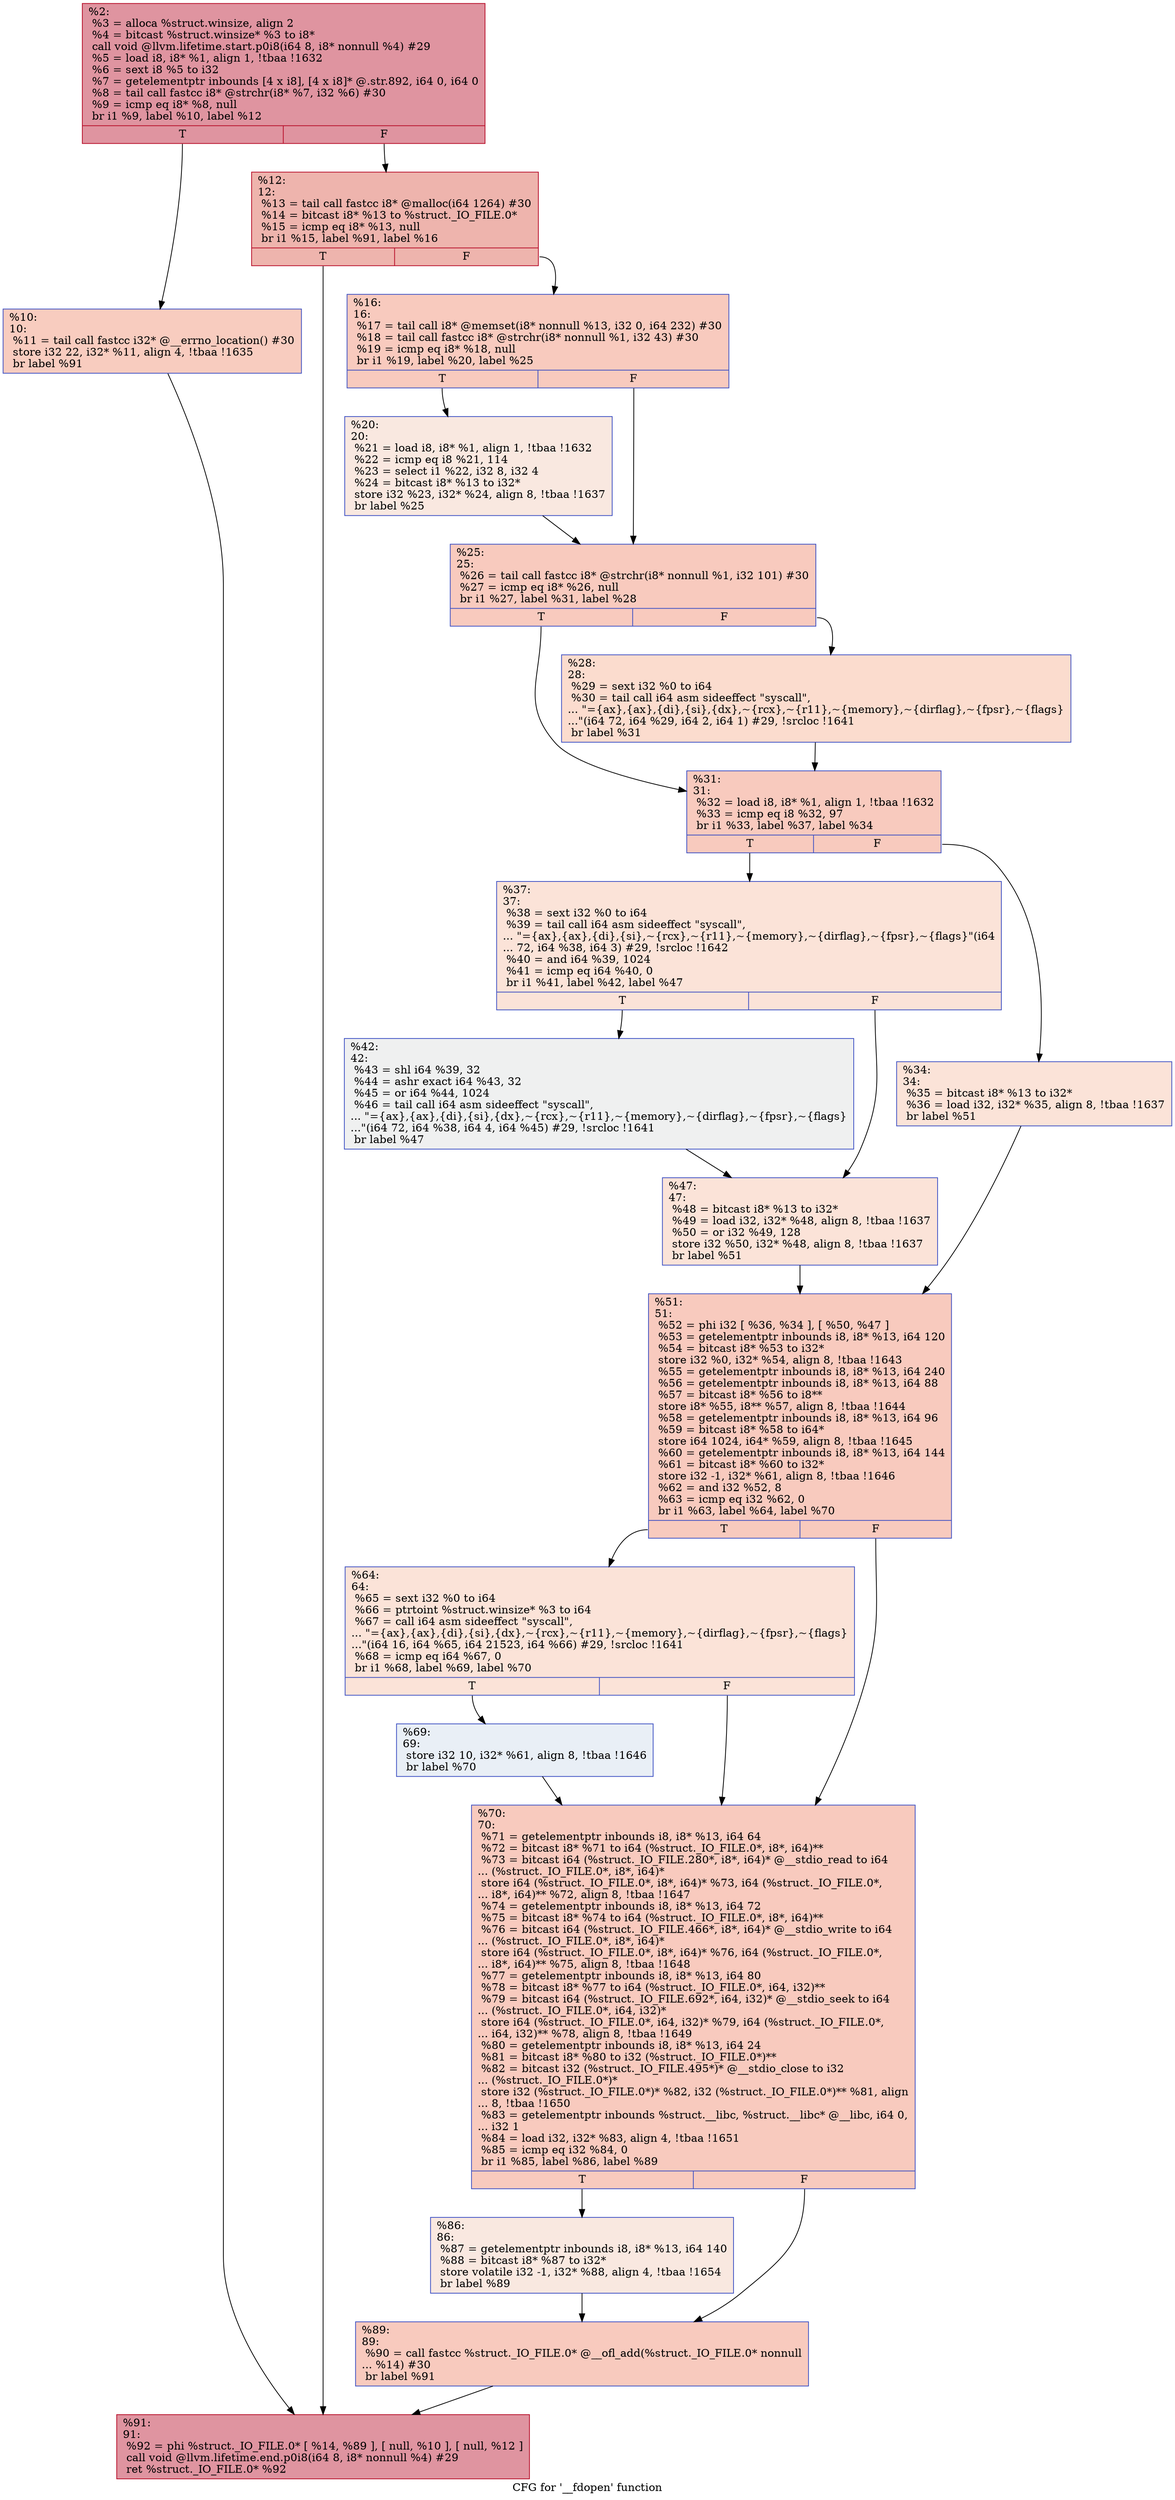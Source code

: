digraph "CFG for '__fdopen' function" {
	label="CFG for '__fdopen' function";

	Node0x189aa60 [shape=record,color="#b70d28ff", style=filled, fillcolor="#b70d2870",label="{%2:\l  %3 = alloca %struct.winsize, align 2\l  %4 = bitcast %struct.winsize* %3 to i8*\l  call void @llvm.lifetime.start.p0i8(i64 8, i8* nonnull %4) #29\l  %5 = load i8, i8* %1, align 1, !tbaa !1632\l  %6 = sext i8 %5 to i32\l  %7 = getelementptr inbounds [4 x i8], [4 x i8]* @.str.892, i64 0, i64 0\l  %8 = tail call fastcc i8* @strchr(i8* %7, i32 %6) #30\l  %9 = icmp eq i8* %8, null\l  br i1 %9, label %10, label %12\l|{<s0>T|<s1>F}}"];
	Node0x189aa60:s0 -> Node0x189abb0;
	Node0x189aa60:s1 -> Node0x189ac00;
	Node0x189abb0 [shape=record,color="#3d50c3ff", style=filled, fillcolor="#f08b6e70",label="{%10:\l10:                                               \l  %11 = tail call fastcc i32* @__errno_location() #30\l  store i32 22, i32* %11, align 4, !tbaa !1635\l  br label %91\l}"];
	Node0x189abb0 -> Node0x189b100;
	Node0x189ac00 [shape=record,color="#b70d28ff", style=filled, fillcolor="#d8564670",label="{%12:\l12:                                               \l  %13 = tail call fastcc i8* @malloc(i64 1264) #30\l  %14 = bitcast i8* %13 to %struct._IO_FILE.0*\l  %15 = icmp eq i8* %13, null\l  br i1 %15, label %91, label %16\l|{<s0>T|<s1>F}}"];
	Node0x189ac00:s0 -> Node0x189b100;
	Node0x189ac00:s1 -> Node0x189ac50;
	Node0x189ac50 [shape=record,color="#3d50c3ff", style=filled, fillcolor="#ef886b70",label="{%16:\l16:                                               \l  %17 = tail call i8* @memset(i8* nonnull %13, i32 0, i64 232) #30\l  %18 = tail call fastcc i8* @strchr(i8* nonnull %1, i32 43) #30\l  %19 = icmp eq i8* %18, null\l  br i1 %19, label %20, label %25\l|{<s0>T|<s1>F}}"];
	Node0x189ac50:s0 -> Node0x189aca0;
	Node0x189ac50:s1 -> Node0x189acf0;
	Node0x189aca0 [shape=record,color="#3d50c3ff", style=filled, fillcolor="#f1ccb870",label="{%20:\l20:                                               \l  %21 = load i8, i8* %1, align 1, !tbaa !1632\l  %22 = icmp eq i8 %21, 114\l  %23 = select i1 %22, i32 8, i32 4\l  %24 = bitcast i8* %13 to i32*\l  store i32 %23, i32* %24, align 8, !tbaa !1637\l  br label %25\l}"];
	Node0x189aca0 -> Node0x189acf0;
	Node0x189acf0 [shape=record,color="#3d50c3ff", style=filled, fillcolor="#ef886b70",label="{%25:\l25:                                               \l  %26 = tail call fastcc i8* @strchr(i8* nonnull %1, i32 101) #30\l  %27 = icmp eq i8* %26, null\l  br i1 %27, label %31, label %28\l|{<s0>T|<s1>F}}"];
	Node0x189acf0:s0 -> Node0x189ad90;
	Node0x189acf0:s1 -> Node0x189ad40;
	Node0x189ad40 [shape=record,color="#3d50c3ff", style=filled, fillcolor="#f7af9170",label="{%28:\l28:                                               \l  %29 = sext i32 %0 to i64\l  %30 = tail call i64 asm sideeffect \"syscall\",\l... \"=\{ax\},\{ax\},\{di\},\{si\},\{dx\},~\{rcx\},~\{r11\},~\{memory\},~\{dirflag\},~\{fpsr\},~\{flags\}\l...\"(i64 72, i64 %29, i64 2, i64 1) #29, !srcloc !1641\l  br label %31\l}"];
	Node0x189ad40 -> Node0x189ad90;
	Node0x189ad90 [shape=record,color="#3d50c3ff", style=filled, fillcolor="#ef886b70",label="{%31:\l31:                                               \l  %32 = load i8, i8* %1, align 1, !tbaa !1632\l  %33 = icmp eq i8 %32, 97\l  br i1 %33, label %37, label %34\l|{<s0>T|<s1>F}}"];
	Node0x189ad90:s0 -> Node0x189ae30;
	Node0x189ad90:s1 -> Node0x189ade0;
	Node0x189ade0 [shape=record,color="#3d50c3ff", style=filled, fillcolor="#f6bfa670",label="{%34:\l34:                                               \l  %35 = bitcast i8* %13 to i32*\l  %36 = load i32, i32* %35, align 8, !tbaa !1637\l  br label %51\l}"];
	Node0x189ade0 -> Node0x189af20;
	Node0x189ae30 [shape=record,color="#3d50c3ff", style=filled, fillcolor="#f6bfa670",label="{%37:\l37:                                               \l  %38 = sext i32 %0 to i64\l  %39 = tail call i64 asm sideeffect \"syscall\",\l... \"=\{ax\},\{ax\},\{di\},\{si\},~\{rcx\},~\{r11\},~\{memory\},~\{dirflag\},~\{fpsr\},~\{flags\}\"(i64\l... 72, i64 %38, i64 3) #29, !srcloc !1642\l  %40 = and i64 %39, 1024\l  %41 = icmp eq i64 %40, 0\l  br i1 %41, label %42, label %47\l|{<s0>T|<s1>F}}"];
	Node0x189ae30:s0 -> Node0x189ae80;
	Node0x189ae30:s1 -> Node0x189aed0;
	Node0x189ae80 [shape=record,color="#3d50c3ff", style=filled, fillcolor="#dbdcde70",label="{%42:\l42:                                               \l  %43 = shl i64 %39, 32\l  %44 = ashr exact i64 %43, 32\l  %45 = or i64 %44, 1024\l  %46 = tail call i64 asm sideeffect \"syscall\",\l... \"=\{ax\},\{ax\},\{di\},\{si\},\{dx\},~\{rcx\},~\{r11\},~\{memory\},~\{dirflag\},~\{fpsr\},~\{flags\}\l...\"(i64 72, i64 %38, i64 4, i64 %45) #29, !srcloc !1641\l  br label %47\l}"];
	Node0x189ae80 -> Node0x189aed0;
	Node0x189aed0 [shape=record,color="#3d50c3ff", style=filled, fillcolor="#f6bfa670",label="{%47:\l47:                                               \l  %48 = bitcast i8* %13 to i32*\l  %49 = load i32, i32* %48, align 8, !tbaa !1637\l  %50 = or i32 %49, 128\l  store i32 %50, i32* %48, align 8, !tbaa !1637\l  br label %51\l}"];
	Node0x189aed0 -> Node0x189af20;
	Node0x189af20 [shape=record,color="#3d50c3ff", style=filled, fillcolor="#ef886b70",label="{%51:\l51:                                               \l  %52 = phi i32 [ %36, %34 ], [ %50, %47 ]\l  %53 = getelementptr inbounds i8, i8* %13, i64 120\l  %54 = bitcast i8* %53 to i32*\l  store i32 %0, i32* %54, align 8, !tbaa !1643\l  %55 = getelementptr inbounds i8, i8* %13, i64 240\l  %56 = getelementptr inbounds i8, i8* %13, i64 88\l  %57 = bitcast i8* %56 to i8**\l  store i8* %55, i8** %57, align 8, !tbaa !1644\l  %58 = getelementptr inbounds i8, i8* %13, i64 96\l  %59 = bitcast i8* %58 to i64*\l  store i64 1024, i64* %59, align 8, !tbaa !1645\l  %60 = getelementptr inbounds i8, i8* %13, i64 144\l  %61 = bitcast i8* %60 to i32*\l  store i32 -1, i32* %61, align 8, !tbaa !1646\l  %62 = and i32 %52, 8\l  %63 = icmp eq i32 %62, 0\l  br i1 %63, label %64, label %70\l|{<s0>T|<s1>F}}"];
	Node0x189af20:s0 -> Node0x189af70;
	Node0x189af20:s1 -> Node0x189b010;
	Node0x189af70 [shape=record,color="#3d50c3ff", style=filled, fillcolor="#f6bfa670",label="{%64:\l64:                                               \l  %65 = sext i32 %0 to i64\l  %66 = ptrtoint %struct.winsize* %3 to i64\l  %67 = call i64 asm sideeffect \"syscall\",\l... \"=\{ax\},\{ax\},\{di\},\{si\},\{dx\},~\{rcx\},~\{r11\},~\{memory\},~\{dirflag\},~\{fpsr\},~\{flags\}\l...\"(i64 16, i64 %65, i64 21523, i64 %66) #29, !srcloc !1641\l  %68 = icmp eq i64 %67, 0\l  br i1 %68, label %69, label %70\l|{<s0>T|<s1>F}}"];
	Node0x189af70:s0 -> Node0x189afc0;
	Node0x189af70:s1 -> Node0x189b010;
	Node0x189afc0 [shape=record,color="#3d50c3ff", style=filled, fillcolor="#cedaeb70",label="{%69:\l69:                                               \l  store i32 10, i32* %61, align 8, !tbaa !1646\l  br label %70\l}"];
	Node0x189afc0 -> Node0x189b010;
	Node0x189b010 [shape=record,color="#3d50c3ff", style=filled, fillcolor="#ef886b70",label="{%70:\l70:                                               \l  %71 = getelementptr inbounds i8, i8* %13, i64 64\l  %72 = bitcast i8* %71 to i64 (%struct._IO_FILE.0*, i8*, i64)**\l  %73 = bitcast i64 (%struct._IO_FILE.280*, i8*, i64)* @__stdio_read to i64\l... (%struct._IO_FILE.0*, i8*, i64)*\l  store i64 (%struct._IO_FILE.0*, i8*, i64)* %73, i64 (%struct._IO_FILE.0*,\l... i8*, i64)** %72, align 8, !tbaa !1647\l  %74 = getelementptr inbounds i8, i8* %13, i64 72\l  %75 = bitcast i8* %74 to i64 (%struct._IO_FILE.0*, i8*, i64)**\l  %76 = bitcast i64 (%struct._IO_FILE.466*, i8*, i64)* @__stdio_write to i64\l... (%struct._IO_FILE.0*, i8*, i64)*\l  store i64 (%struct._IO_FILE.0*, i8*, i64)* %76, i64 (%struct._IO_FILE.0*,\l... i8*, i64)** %75, align 8, !tbaa !1648\l  %77 = getelementptr inbounds i8, i8* %13, i64 80\l  %78 = bitcast i8* %77 to i64 (%struct._IO_FILE.0*, i64, i32)**\l  %79 = bitcast i64 (%struct._IO_FILE.692*, i64, i32)* @__stdio_seek to i64\l... (%struct._IO_FILE.0*, i64, i32)*\l  store i64 (%struct._IO_FILE.0*, i64, i32)* %79, i64 (%struct._IO_FILE.0*,\l... i64, i32)** %78, align 8, !tbaa !1649\l  %80 = getelementptr inbounds i8, i8* %13, i64 24\l  %81 = bitcast i8* %80 to i32 (%struct._IO_FILE.0*)**\l  %82 = bitcast i32 (%struct._IO_FILE.495*)* @__stdio_close to i32\l... (%struct._IO_FILE.0*)*\l  store i32 (%struct._IO_FILE.0*)* %82, i32 (%struct._IO_FILE.0*)** %81, align\l... 8, !tbaa !1650\l  %83 = getelementptr inbounds %struct.__libc, %struct.__libc* @__libc, i64 0,\l... i32 1\l  %84 = load i32, i32* %83, align 4, !tbaa !1651\l  %85 = icmp eq i32 %84, 0\l  br i1 %85, label %86, label %89\l|{<s0>T|<s1>F}}"];
	Node0x189b010:s0 -> Node0x189b060;
	Node0x189b010:s1 -> Node0x189b0b0;
	Node0x189b060 [shape=record,color="#3d50c3ff", style=filled, fillcolor="#f1ccb870",label="{%86:\l86:                                               \l  %87 = getelementptr inbounds i8, i8* %13, i64 140\l  %88 = bitcast i8* %87 to i32*\l  store volatile i32 -1, i32* %88, align 4, !tbaa !1654\l  br label %89\l}"];
	Node0x189b060 -> Node0x189b0b0;
	Node0x189b0b0 [shape=record,color="#3d50c3ff", style=filled, fillcolor="#ef886b70",label="{%89:\l89:                                               \l  %90 = call fastcc %struct._IO_FILE.0* @__ofl_add(%struct._IO_FILE.0* nonnull\l... %14) #30\l  br label %91\l}"];
	Node0x189b0b0 -> Node0x189b100;
	Node0x189b100 [shape=record,color="#b70d28ff", style=filled, fillcolor="#b70d2870",label="{%91:\l91:                                               \l  %92 = phi %struct._IO_FILE.0* [ %14, %89 ], [ null, %10 ], [ null, %12 ]\l  call void @llvm.lifetime.end.p0i8(i64 8, i8* nonnull %4) #29\l  ret %struct._IO_FILE.0* %92\l}"];
}
